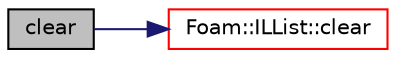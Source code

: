 digraph "clear"
{
  bgcolor="transparent";
  edge [fontname="Helvetica",fontsize="10",labelfontname="Helvetica",labelfontsize="10"];
  node [fontname="Helvetica",fontsize="10",shape=record];
  rankdir="LR";
  Node36560 [label="clear",height=0.2,width=0.4,color="black", fillcolor="grey75", style="filled", fontcolor="black"];
  Node36560 -> Node36561 [color="midnightblue",fontsize="10",style="solid",fontname="Helvetica"];
  Node36561 [label="Foam::ILList::clear",height=0.2,width=0.4,color="red",URL="$a26901.html#ac8bb3912a3ce86b15842e79d0b421204",tooltip="Clear the contents of the list. "];
}
